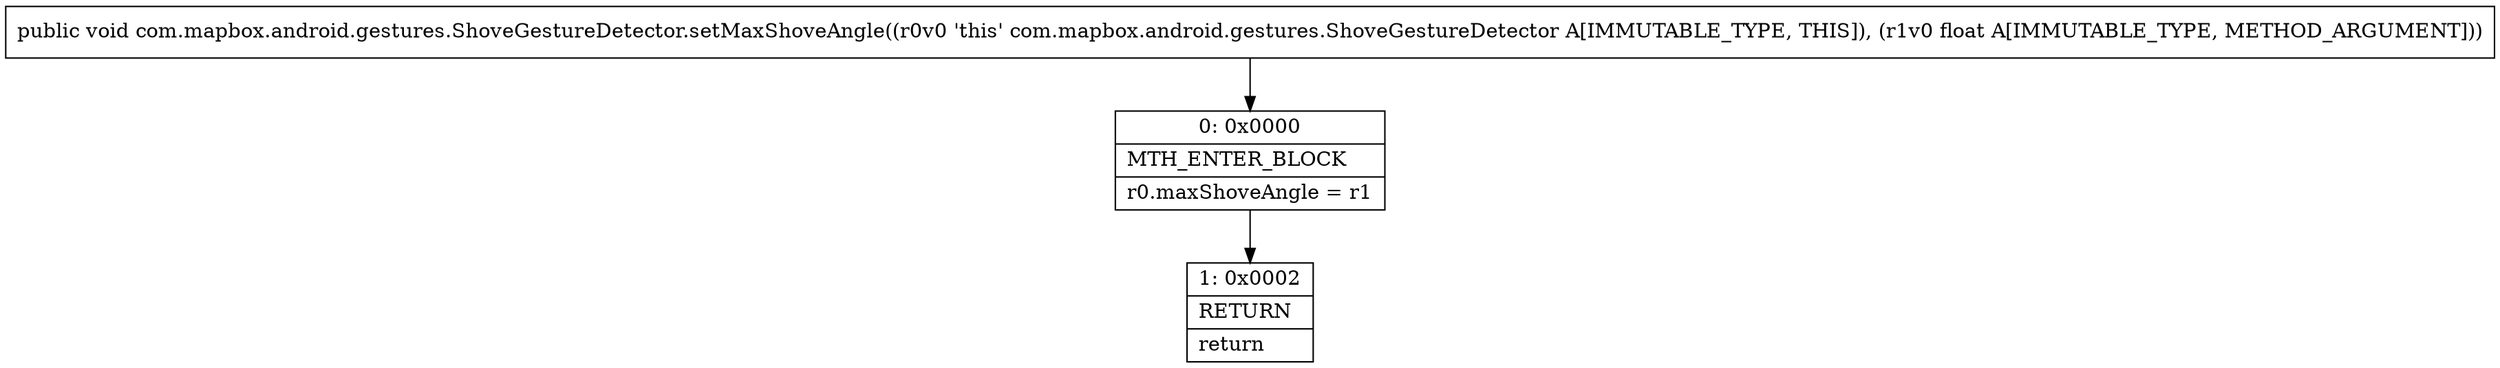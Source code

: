 digraph "CFG forcom.mapbox.android.gestures.ShoveGestureDetector.setMaxShoveAngle(F)V" {
Node_0 [shape=record,label="{0\:\ 0x0000|MTH_ENTER_BLOCK\l|r0.maxShoveAngle = r1\l}"];
Node_1 [shape=record,label="{1\:\ 0x0002|RETURN\l|return\l}"];
MethodNode[shape=record,label="{public void com.mapbox.android.gestures.ShoveGestureDetector.setMaxShoveAngle((r0v0 'this' com.mapbox.android.gestures.ShoveGestureDetector A[IMMUTABLE_TYPE, THIS]), (r1v0 float A[IMMUTABLE_TYPE, METHOD_ARGUMENT])) }"];
MethodNode -> Node_0;
Node_0 -> Node_1;
}

